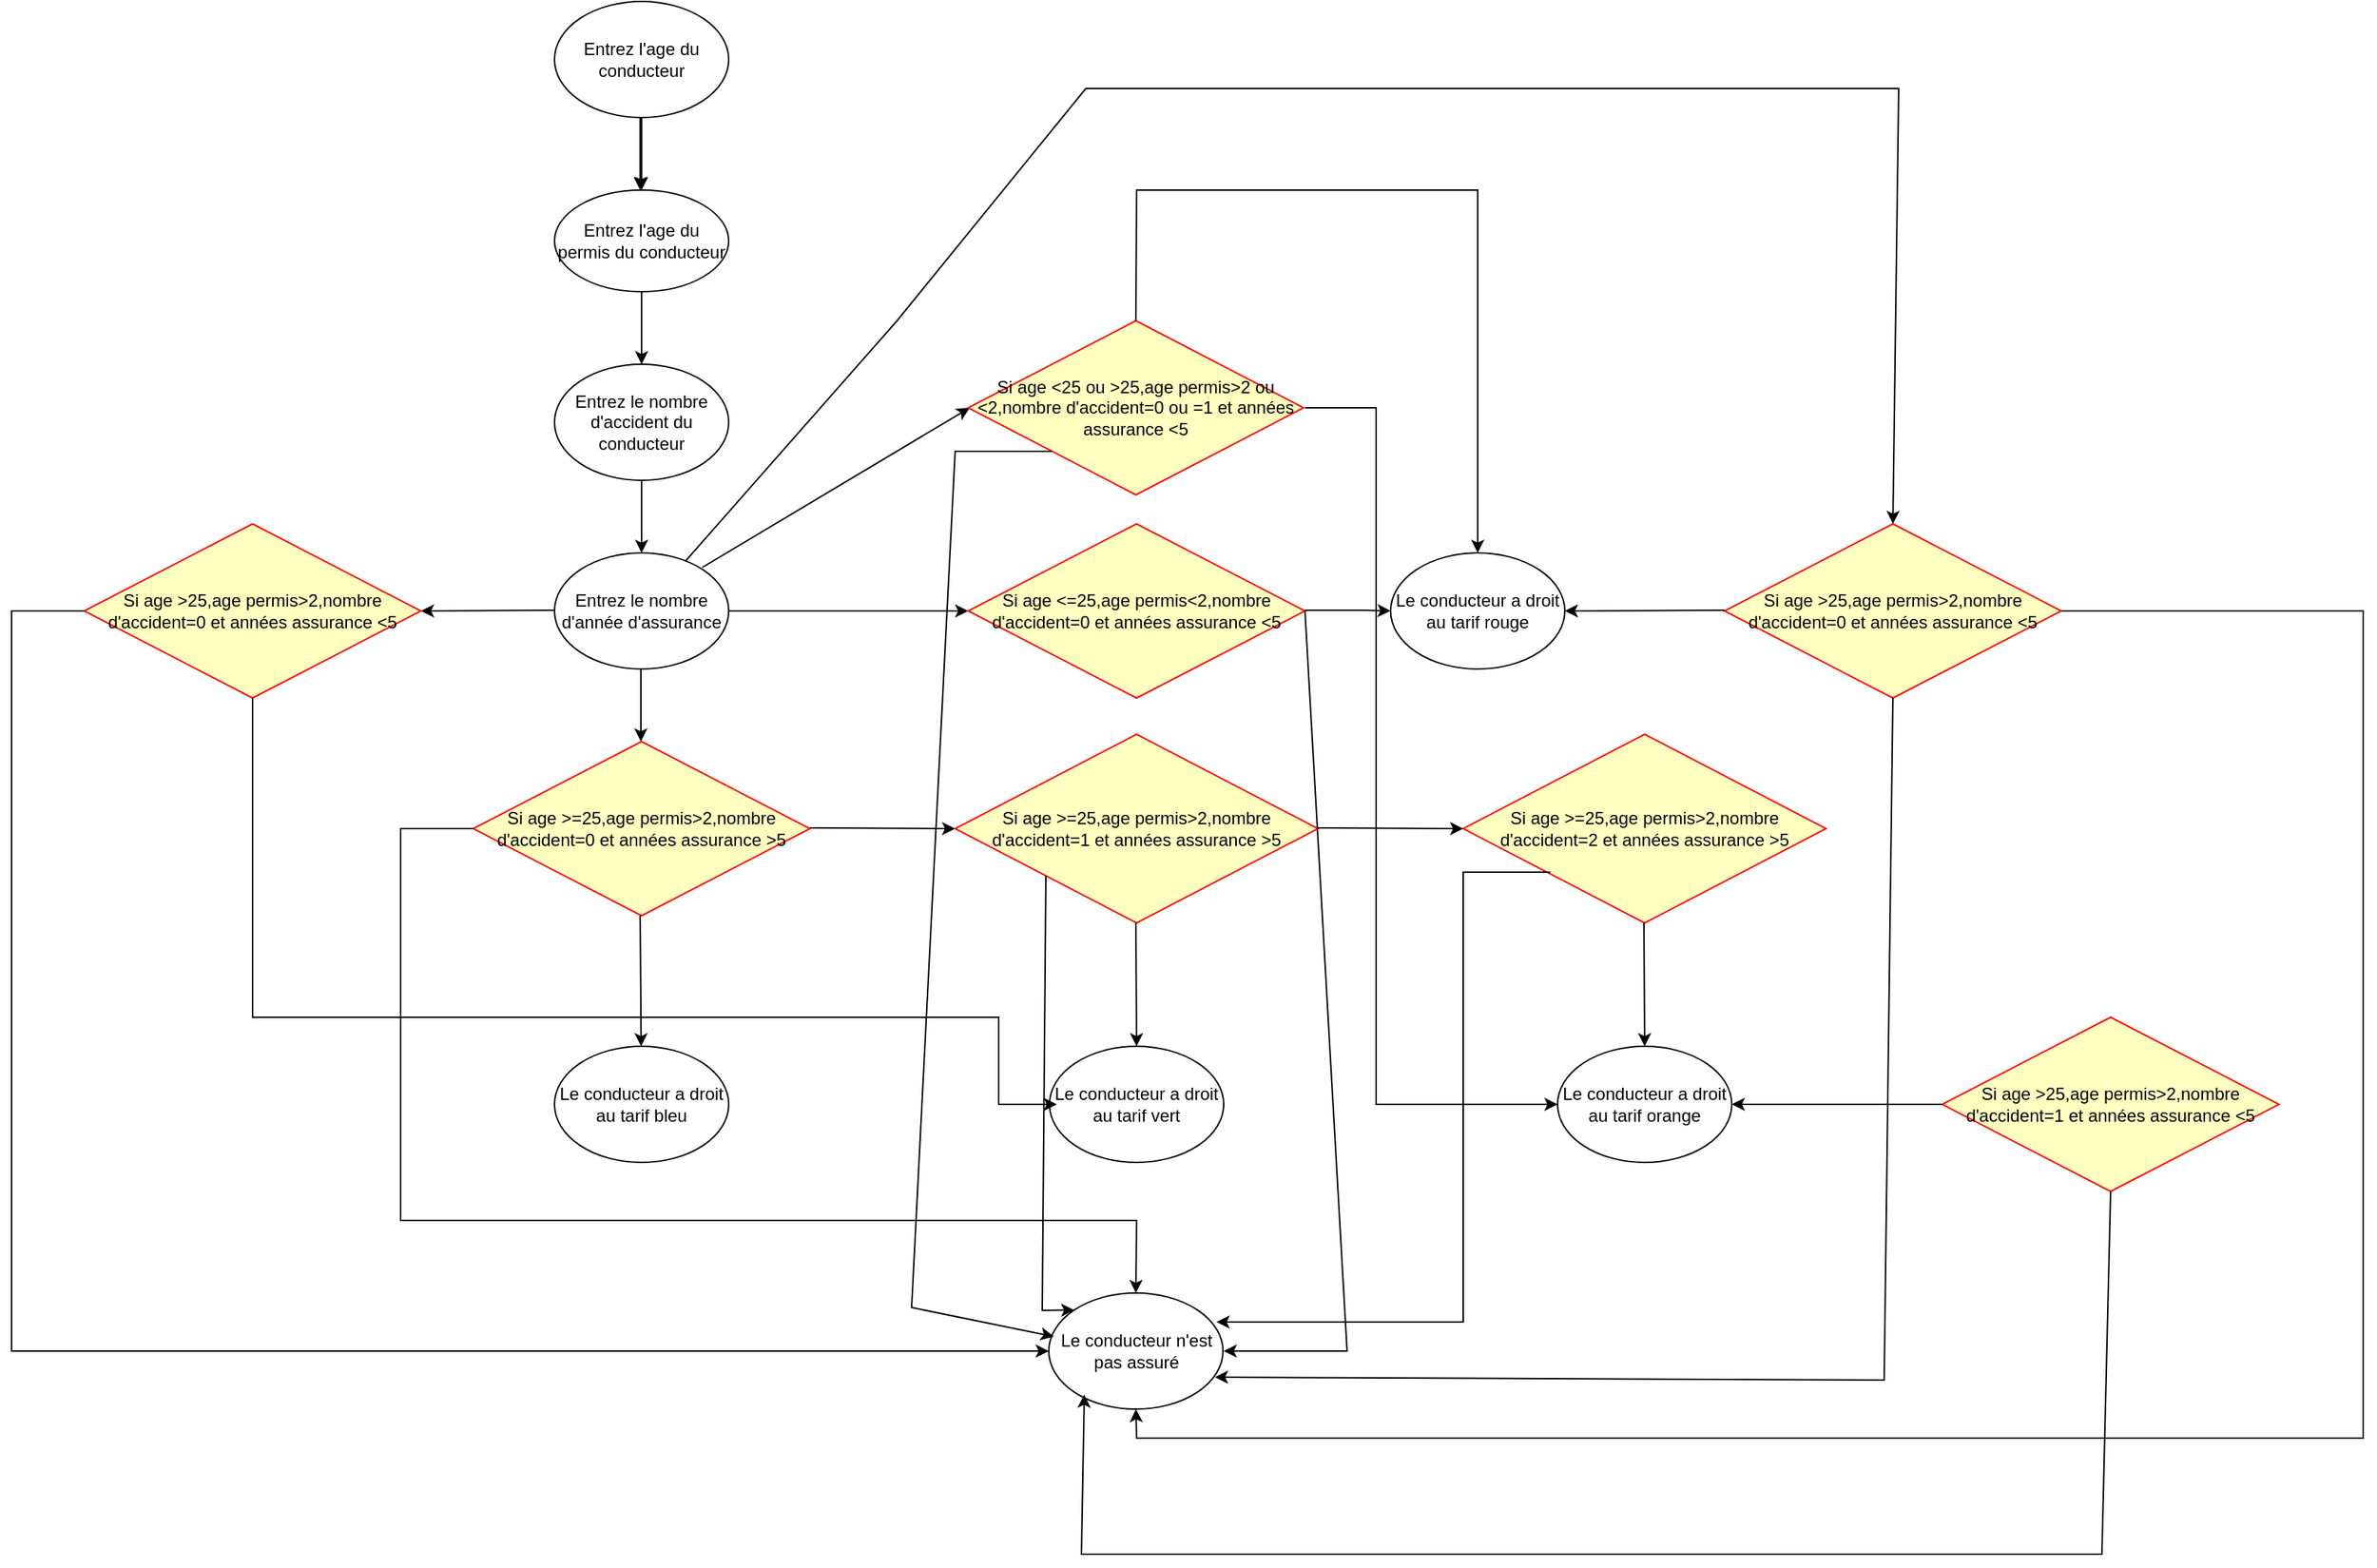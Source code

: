 <mxfile version="22.1.2" type="device">
  <diagram name="Page-1" id="6l38EQ1VsZh7mEGPNhvn">
    <mxGraphModel dx="2261" dy="844" grid="1" gridSize="10" guides="1" tooltips="1" connect="1" arrows="1" fold="1" page="1" pageScale="1" pageWidth="827" pageHeight="1169" math="0" shadow="0">
      <root>
        <mxCell id="0" />
        <mxCell id="1" parent="0" />
        <mxCell id="AsieEkdOvfvtQGgoSZl1-1" value="Entrez le nombre d&#39;année d&#39;assurance" style="ellipse;whiteSpace=wrap;html=1;" parent="1" vertex="1">
          <mxGeometry x="354" y="440" width="120" height="80" as="geometry" />
        </mxCell>
        <mxCell id="AsieEkdOvfvtQGgoSZl1-8" value="" style="edgeStyle=orthogonalEdgeStyle;rounded=0;orthogonalLoop=1;jettySize=auto;html=1;" parent="1" source="AsieEkdOvfvtQGgoSZl1-2" target="AsieEkdOvfvtQGgoSZl1-3" edge="1">
          <mxGeometry relative="1" as="geometry" />
        </mxCell>
        <mxCell id="AsieEkdOvfvtQGgoSZl1-2" value="Entrez l&#39;age du conducteur" style="ellipse;whiteSpace=wrap;html=1;" parent="1" vertex="1">
          <mxGeometry x="354" y="60" width="120" height="80" as="geometry" />
        </mxCell>
        <mxCell id="AsieEkdOvfvtQGgoSZl1-3" value="Entrez l&#39;age du permis du conducteur" style="ellipse;whiteSpace=wrap;html=1;" parent="1" vertex="1">
          <mxGeometry x="354" y="190" width="120" height="70" as="geometry" />
        </mxCell>
        <mxCell id="AsieEkdOvfvtQGgoSZl1-4" value="Entrez le nombre d&#39;accident du conducteur" style="ellipse;whiteSpace=wrap;html=1;" parent="1" vertex="1">
          <mxGeometry x="354" y="310" width="120" height="80" as="geometry" />
        </mxCell>
        <mxCell id="AsieEkdOvfvtQGgoSZl1-5" value="" style="endArrow=classic;html=1;rounded=0;" parent="1" edge="1">
          <mxGeometry width="50" height="50" relative="1" as="geometry">
            <mxPoint x="413" y="140" as="sourcePoint" />
            <mxPoint x="413" y="190" as="targetPoint" />
          </mxGeometry>
        </mxCell>
        <mxCell id="AsieEkdOvfvtQGgoSZl1-6" value="" style="endArrow=classic;html=1;rounded=0;" parent="1" edge="1">
          <mxGeometry width="50" height="50" relative="1" as="geometry">
            <mxPoint x="414" y="260" as="sourcePoint" />
            <mxPoint x="414" y="310" as="targetPoint" />
          </mxGeometry>
        </mxCell>
        <mxCell id="AsieEkdOvfvtQGgoSZl1-7" value="" style="endArrow=classic;html=1;rounded=0;" parent="1" edge="1">
          <mxGeometry width="50" height="50" relative="1" as="geometry">
            <mxPoint x="414" y="390" as="sourcePoint" />
            <mxPoint x="414" y="440" as="targetPoint" />
          </mxGeometry>
        </mxCell>
        <mxCell id="AsieEkdOvfvtQGgoSZl1-9" value="Si age &amp;gt;=25,age permis&amp;gt;2,nombre d&#39;accident=0 et années assurance &amp;gt;5" style="rhombus;whiteSpace=wrap;html=1;fontColor=#000000;fillColor=#ffffc0;strokeColor=#ff0000;" parent="1" vertex="1">
          <mxGeometry x="298" y="570" width="232" height="120" as="geometry" />
        </mxCell>
        <mxCell id="AsieEkdOvfvtQGgoSZl1-12" value="" style="endArrow=classic;html=1;rounded=0;" parent="1" edge="1">
          <mxGeometry width="50" height="50" relative="1" as="geometry">
            <mxPoint x="413.5" y="520" as="sourcePoint" />
            <mxPoint x="413.5" y="570" as="targetPoint" />
          </mxGeometry>
        </mxCell>
        <mxCell id="AsieEkdOvfvtQGgoSZl1-14" value="" style="endArrow=classic;html=1;rounded=0;" parent="1" target="AsieEkdOvfvtQGgoSZl1-15" edge="1">
          <mxGeometry width="50" height="50" relative="1" as="geometry">
            <mxPoint x="413" y="690" as="sourcePoint" />
            <mxPoint x="413" y="750" as="targetPoint" />
          </mxGeometry>
        </mxCell>
        <mxCell id="AsieEkdOvfvtQGgoSZl1-15" value="Le conducteur a droit au tarif bleu" style="ellipse;whiteSpace=wrap;html=1;" parent="1" vertex="1">
          <mxGeometry x="354" y="780" width="120" height="80" as="geometry" />
        </mxCell>
        <mxCell id="hotO7utxvEW5eODrOK_z-1" value="Si age &amp;gt;=25,age permis&amp;gt;2,nombre d&#39;accident=1 et années assurance &amp;gt;5" style="rhombus;whiteSpace=wrap;html=1;fontColor=#000000;fillColor=#ffffc0;strokeColor=#ff0000;" parent="1" vertex="1">
          <mxGeometry x="630" y="565" width="250" height="130" as="geometry" />
        </mxCell>
        <mxCell id="hotO7utxvEW5eODrOK_z-4" value="" style="endArrow=classic;html=1;rounded=0;entryX=0;entryY=0.5;entryDx=0;entryDy=0;" parent="1" target="hotO7utxvEW5eODrOK_z-1" edge="1">
          <mxGeometry width="50" height="50" relative="1" as="geometry">
            <mxPoint x="530" y="629.5" as="sourcePoint" />
            <mxPoint x="610" y="629.5" as="targetPoint" />
          </mxGeometry>
        </mxCell>
        <mxCell id="hotO7utxvEW5eODrOK_z-6" value="Le conducteur a droit au tarif vert&lt;br&gt;" style="ellipse;whiteSpace=wrap;html=1;" parent="1" vertex="1">
          <mxGeometry x="695" y="780" width="120" height="80" as="geometry" />
        </mxCell>
        <mxCell id="hotO7utxvEW5eODrOK_z-7" value="" style="endArrow=classic;html=1;rounded=0;entryX=0.5;entryY=0;entryDx=0;entryDy=0;entryPerimeter=0;" parent="1" target="hotO7utxvEW5eODrOK_z-6" edge="1">
          <mxGeometry width="50" height="50" relative="1" as="geometry">
            <mxPoint x="754.5" y="695" as="sourcePoint" />
            <mxPoint x="755" y="770" as="targetPoint" />
          </mxGeometry>
        </mxCell>
        <mxCell id="hotO7utxvEW5eODrOK_z-10" value="Si age &amp;gt;=25,age permis&amp;gt;2,nombre d&#39;accident=2 et années assurance &amp;gt;5" style="rhombus;whiteSpace=wrap;html=1;fontColor=#000000;fillColor=#ffffc0;strokeColor=#ff0000;" parent="1" vertex="1">
          <mxGeometry x="980" y="565" width="250" height="130" as="geometry" />
        </mxCell>
        <mxCell id="hotO7utxvEW5eODrOK_z-11" value="" style="endArrow=classic;html=1;rounded=0;entryX=0;entryY=0.5;entryDx=0;entryDy=0;" parent="1" target="hotO7utxvEW5eODrOK_z-10" edge="1">
          <mxGeometry width="50" height="50" relative="1" as="geometry">
            <mxPoint x="880" y="629.5" as="sourcePoint" />
            <mxPoint x="960" y="629.5" as="targetPoint" />
          </mxGeometry>
        </mxCell>
        <mxCell id="hotO7utxvEW5eODrOK_z-12" value="Le conducteur a droit au tarif orange" style="ellipse;whiteSpace=wrap;html=1;" parent="1" vertex="1">
          <mxGeometry x="1045" y="780" width="120" height="80" as="geometry" />
        </mxCell>
        <mxCell id="hotO7utxvEW5eODrOK_z-13" value="" style="endArrow=classic;html=1;rounded=0;entryX=0.5;entryY=0;entryDx=0;entryDy=0;entryPerimeter=0;" parent="1" target="hotO7utxvEW5eODrOK_z-12" edge="1">
          <mxGeometry width="50" height="50" relative="1" as="geometry">
            <mxPoint x="1104.5" y="695" as="sourcePoint" />
            <mxPoint x="1105" y="770" as="targetPoint" />
          </mxGeometry>
        </mxCell>
        <mxCell id="hotO7utxvEW5eODrOK_z-14" value="" style="endArrow=classic;html=1;rounded=0;entryX=0;entryY=0.5;entryDx=0;entryDy=0;" parent="1" target="hotO7utxvEW5eODrOK_z-19" edge="1">
          <mxGeometry width="50" height="50" relative="1" as="geometry">
            <mxPoint x="474" y="480" as="sourcePoint" />
            <mxPoint x="558" y="479.5" as="targetPoint" />
          </mxGeometry>
        </mxCell>
        <mxCell id="hotO7utxvEW5eODrOK_z-19" value="Si age &amp;lt;=25,age permis&amp;lt;2,nombre d&#39;accident=0 et années assurance &amp;lt;5" style="rhombus;whiteSpace=wrap;html=1;fontColor=#000000;fillColor=#ffffc0;strokeColor=#ff0000;" parent="1" vertex="1">
          <mxGeometry x="639" y="420" width="232" height="120" as="geometry" />
        </mxCell>
        <mxCell id="hotO7utxvEW5eODrOK_z-20" value="Le conducteur a droit au tarif rouge" style="ellipse;whiteSpace=wrap;html=1;" parent="1" vertex="1">
          <mxGeometry x="930" y="440" width="120" height="80" as="geometry" />
        </mxCell>
        <mxCell id="hotO7utxvEW5eODrOK_z-21" value="" style="endArrow=classic;html=1;rounded=0;" parent="1" edge="1">
          <mxGeometry width="50" height="50" relative="1" as="geometry">
            <mxPoint x="871" y="479.5" as="sourcePoint" />
            <mxPoint x="930" y="480" as="targetPoint" />
            <Array as="points">
              <mxPoint x="911" y="479.5" />
            </Array>
          </mxGeometry>
        </mxCell>
        <mxCell id="AlOQU3xbpBUKA7uWgHgc-1" value="" style="endArrow=classic;html=1;rounded=0;entryX=0;entryY=0.5;entryDx=0;entryDy=0;" edge="1" parent="1">
          <mxGeometry width="50" height="50" relative="1" as="geometry">
            <mxPoint x="455.81" y="450" as="sourcePoint" />
            <mxPoint x="640" y="340" as="targetPoint" />
          </mxGeometry>
        </mxCell>
        <mxCell id="AlOQU3xbpBUKA7uWgHgc-5" value="Si age &amp;lt;25 ou &amp;gt;25,age permis&amp;gt;2 ou &amp;lt;2,nombre d&#39;accident=0 ou =1 et années assurance &amp;lt;5" style="rhombus;whiteSpace=wrap;html=1;fontColor=#000000;fillColor=#ffffc0;strokeColor=#ff0000;" vertex="1" parent="1">
          <mxGeometry x="639" y="280" width="231" height="120" as="geometry" />
        </mxCell>
        <mxCell id="AlOQU3xbpBUKA7uWgHgc-6" value="" style="endArrow=classic;html=1;rounded=0;entryX=0;entryY=0.5;entryDx=0;entryDy=0;" edge="1" parent="1" target="hotO7utxvEW5eODrOK_z-12">
          <mxGeometry width="50" height="50" relative="1" as="geometry">
            <mxPoint x="871" y="340" as="sourcePoint" />
            <mxPoint x="920" y="820" as="targetPoint" />
            <Array as="points">
              <mxPoint x="920" y="340" />
              <mxPoint x="920" y="820" />
            </Array>
          </mxGeometry>
        </mxCell>
        <mxCell id="AlOQU3xbpBUKA7uWgHgc-7" value="" style="endArrow=classic;html=1;rounded=0;exitX=0.5;exitY=0;exitDx=0;exitDy=0;entryX=0.5;entryY=0;entryDx=0;entryDy=0;" edge="1" parent="1" source="AlOQU3xbpBUKA7uWgHgc-5" target="hotO7utxvEW5eODrOK_z-20">
          <mxGeometry width="50" height="50" relative="1" as="geometry">
            <mxPoint x="760" y="240" as="sourcePoint" />
            <mxPoint x="1000" y="190" as="targetPoint" />
            <Array as="points">
              <mxPoint x="755" y="190" />
              <mxPoint x="870" y="190" />
              <mxPoint x="960" y="190" />
              <mxPoint x="990" y="190" />
              <mxPoint x="990" y="240" />
              <mxPoint x="990" y="280" />
            </Array>
          </mxGeometry>
        </mxCell>
        <mxCell id="AlOQU3xbpBUKA7uWgHgc-11" value="" style="endArrow=classic;html=1;rounded=0;entryX=1;entryY=0.5;entryDx=0;entryDy=0;" edge="1" parent="1" target="AlOQU3xbpBUKA7uWgHgc-12">
          <mxGeometry width="50" height="50" relative="1" as="geometry">
            <mxPoint x="354" y="479.5" as="sourcePoint" />
            <mxPoint x="270" y="480" as="targetPoint" />
          </mxGeometry>
        </mxCell>
        <mxCell id="AlOQU3xbpBUKA7uWgHgc-12" value="Si age &amp;gt;25,age permis&amp;gt;2,nombre d&#39;accident=0 et années assurance &amp;lt;5" style="rhombus;whiteSpace=wrap;html=1;fontColor=#000000;fillColor=#ffffc0;strokeColor=#ff0000;" vertex="1" parent="1">
          <mxGeometry x="30" y="420" width="232" height="120" as="geometry" />
        </mxCell>
        <mxCell id="AlOQU3xbpBUKA7uWgHgc-15" value="" style="endArrow=classic;html=1;rounded=0;exitX=0.5;exitY=1;exitDx=0;exitDy=0;entryX=0.042;entryY=0.5;entryDx=0;entryDy=0;entryPerimeter=0;" edge="1" parent="1" source="AlOQU3xbpBUKA7uWgHgc-12" target="hotO7utxvEW5eODrOK_z-6">
          <mxGeometry width="50" height="50" relative="1" as="geometry">
            <mxPoint x="150" y="560" as="sourcePoint" />
            <mxPoint x="690" y="820" as="targetPoint" />
            <Array as="points">
              <mxPoint x="146" y="760" />
              <mxPoint x="170" y="760" />
              <mxPoint x="420" y="760" />
              <mxPoint x="660" y="760" />
              <mxPoint x="660" y="820" />
            </Array>
          </mxGeometry>
        </mxCell>
        <mxCell id="AlOQU3xbpBUKA7uWgHgc-16" value="Si age &amp;gt;25,age permis&amp;gt;2,nombre d&#39;accident=0 et années assurance &amp;lt;5" style="rhombus;whiteSpace=wrap;html=1;fontColor=#000000;fillColor=#ffffc0;strokeColor=#ff0000;" vertex="1" parent="1">
          <mxGeometry x="1160" y="420" width="232" height="120" as="geometry" />
        </mxCell>
        <mxCell id="AlOQU3xbpBUKA7uWgHgc-17" value="Si age &amp;gt;25,age permis&amp;gt;2,nombre d&#39;accident=1 et années assurance &amp;lt;5" style="rhombus;whiteSpace=wrap;html=1;fontColor=#000000;fillColor=#ffffc0;strokeColor=#ff0000;" vertex="1" parent="1">
          <mxGeometry x="1310" y="760" width="232" height="120" as="geometry" />
        </mxCell>
        <mxCell id="AlOQU3xbpBUKA7uWgHgc-18" value="" style="endArrow=classic;html=1;rounded=0;entryX=1;entryY=0.5;entryDx=0;entryDy=0;exitX=0;exitY=0.5;exitDx=0;exitDy=0;" edge="1" parent="1" source="AlOQU3xbpBUKA7uWgHgc-17" target="hotO7utxvEW5eODrOK_z-12">
          <mxGeometry width="50" height="50" relative="1" as="geometry">
            <mxPoint x="1271" y="819.5" as="sourcePoint" />
            <mxPoint x="1211" y="819.5" as="targetPoint" />
          </mxGeometry>
        </mxCell>
        <mxCell id="AlOQU3xbpBUKA7uWgHgc-19" value="" style="endArrow=classic;html=1;rounded=0;entryX=1;entryY=0.5;entryDx=0;entryDy=0;" edge="1" parent="1" target="hotO7utxvEW5eODrOK_z-20">
          <mxGeometry width="50" height="50" relative="1" as="geometry">
            <mxPoint x="1160" y="479.5" as="sourcePoint" />
            <mxPoint x="1090" y="479.5" as="targetPoint" />
          </mxGeometry>
        </mxCell>
        <mxCell id="AlOQU3xbpBUKA7uWgHgc-20" value="" style="endArrow=classic;html=1;rounded=0;entryX=0.5;entryY=0;entryDx=0;entryDy=0;" edge="1" parent="1" source="AsieEkdOvfvtQGgoSZl1-1" target="AlOQU3xbpBUKA7uWgHgc-16">
          <mxGeometry width="50" height="50" relative="1" as="geometry">
            <mxPoint x="440" y="430" as="sourcePoint" />
            <mxPoint x="1280" y="120" as="targetPoint" />
            <Array as="points">
              <mxPoint x="590" y="280" />
              <mxPoint x="720" y="120" />
              <mxPoint x="1280" y="120" />
            </Array>
          </mxGeometry>
        </mxCell>
        <mxCell id="AlOQU3xbpBUKA7uWgHgc-21" value="Le conducteur n&#39;est pas assuré" style="ellipse;whiteSpace=wrap;html=1;" vertex="1" parent="1">
          <mxGeometry x="694.5" y="950" width="120" height="80" as="geometry" />
        </mxCell>
        <mxCell id="AlOQU3xbpBUKA7uWgHgc-22" value="" style="endArrow=classic;html=1;rounded=0;entryX=0;entryY=0.5;entryDx=0;entryDy=0;" edge="1" parent="1" target="AlOQU3xbpBUKA7uWgHgc-21">
          <mxGeometry width="50" height="50" relative="1" as="geometry">
            <mxPoint x="30" y="480" as="sourcePoint" />
            <mxPoint x="-30" y="1000" as="targetPoint" />
            <Array as="points">
              <mxPoint x="-20" y="480" />
              <mxPoint x="-20" y="990" />
            </Array>
          </mxGeometry>
        </mxCell>
        <mxCell id="AlOQU3xbpBUKA7uWgHgc-23" value="" style="endArrow=classic;html=1;rounded=0;entryX=0.5;entryY=0;entryDx=0;entryDy=0;" edge="1" parent="1" target="AlOQU3xbpBUKA7uWgHgc-21">
          <mxGeometry width="50" height="50" relative="1" as="geometry">
            <mxPoint x="298" y="630" as="sourcePoint" />
            <mxPoint x="760" y="920" as="targetPoint" />
            <Array as="points">
              <mxPoint x="248" y="630" />
              <mxPoint x="248" y="900" />
              <mxPoint x="380" y="900" />
              <mxPoint x="510" y="900" />
              <mxPoint x="755" y="900" />
            </Array>
          </mxGeometry>
        </mxCell>
        <mxCell id="AlOQU3xbpBUKA7uWgHgc-24" value="" style="endArrow=classic;html=1;rounded=0;entryX=0;entryY=0;entryDx=0;entryDy=0;exitX=0;exitY=1;exitDx=0;exitDy=0;" edge="1" parent="1" source="hotO7utxvEW5eODrOK_z-1" target="AlOQU3xbpBUKA7uWgHgc-21">
          <mxGeometry width="50" height="50" relative="1" as="geometry">
            <mxPoint x="682.5" y="660" as="sourcePoint" />
            <mxPoint x="680" y="960" as="targetPoint" />
            <Array as="points">
              <mxPoint x="690" y="962" />
            </Array>
          </mxGeometry>
        </mxCell>
        <mxCell id="AlOQU3xbpBUKA7uWgHgc-25" value="" style="endArrow=classic;html=1;rounded=0;exitX=1;exitY=0.5;exitDx=0;exitDy=0;" edge="1" parent="1" source="hotO7utxvEW5eODrOK_z-19">
          <mxGeometry width="50" height="50" relative="1" as="geometry">
            <mxPoint x="900" y="510" as="sourcePoint" />
            <mxPoint x="815" y="990" as="targetPoint" />
            <Array as="points">
              <mxPoint x="900" y="990" />
            </Array>
          </mxGeometry>
        </mxCell>
        <mxCell id="AlOQU3xbpBUKA7uWgHgc-26" value="" style="endArrow=classic;html=1;rounded=0;entryX=0.029;entryY=0.375;entryDx=0;entryDy=0;entryPerimeter=0;exitX=0;exitY=1;exitDx=0;exitDy=0;" edge="1" parent="1" source="AlOQU3xbpBUKA7uWgHgc-5" target="AlOQU3xbpBUKA7uWgHgc-21">
          <mxGeometry width="50" height="50" relative="1" as="geometry">
            <mxPoint x="680" y="360" as="sourcePoint" />
            <mxPoint x="620" y="980" as="targetPoint" />
            <Array as="points">
              <mxPoint x="660" y="370" />
              <mxPoint x="630" y="370" />
              <mxPoint x="600" y="960" />
            </Array>
          </mxGeometry>
        </mxCell>
        <mxCell id="AlOQU3xbpBUKA7uWgHgc-27" value="" style="endArrow=classic;html=1;rounded=0;entryX=0.963;entryY=0.25;entryDx=0;entryDy=0;entryPerimeter=0;" edge="1" parent="1" target="AlOQU3xbpBUKA7uWgHgc-21">
          <mxGeometry width="50" height="50" relative="1" as="geometry">
            <mxPoint x="1040" y="660" as="sourcePoint" />
            <mxPoint x="980" y="970" as="targetPoint" />
            <Array as="points">
              <mxPoint x="1030" y="660" />
              <mxPoint x="1010" y="660" />
              <mxPoint x="980" y="660" />
              <mxPoint x="980" y="970" />
            </Array>
          </mxGeometry>
        </mxCell>
        <mxCell id="AlOQU3xbpBUKA7uWgHgc-28" value="" style="endArrow=classic;html=1;rounded=0;exitX=0.5;exitY=1;exitDx=0;exitDy=0;entryX=0.954;entryY=0.725;entryDx=0;entryDy=0;entryPerimeter=0;" edge="1" parent="1" source="AlOQU3xbpBUKA7uWgHgc-16" target="AlOQU3xbpBUKA7uWgHgc-21">
          <mxGeometry width="50" height="50" relative="1" as="geometry">
            <mxPoint x="1310" y="630" as="sourcePoint" />
            <mxPoint x="1270" y="1020" as="targetPoint" />
            <Array as="points">
              <mxPoint x="1270" y="1010" />
            </Array>
          </mxGeometry>
        </mxCell>
        <mxCell id="AlOQU3xbpBUKA7uWgHgc-31" value="" style="endArrow=classic;html=1;rounded=0;exitX=1;exitY=0.5;exitDx=0;exitDy=0;entryX=0.5;entryY=1;entryDx=0;entryDy=0;" edge="1" parent="1" source="AlOQU3xbpBUKA7uWgHgc-16" target="AlOQU3xbpBUKA7uWgHgc-21">
          <mxGeometry width="50" height="50" relative="1" as="geometry">
            <mxPoint x="1440" y="480" as="sourcePoint" />
            <mxPoint x="760" y="1060" as="targetPoint" />
            <Array as="points">
              <mxPoint x="1600" y="480" />
              <mxPoint x="1600" y="1050" />
              <mxPoint x="755" y="1050" />
            </Array>
          </mxGeometry>
        </mxCell>
        <mxCell id="AlOQU3xbpBUKA7uWgHgc-32" value="" style="endArrow=classic;html=1;rounded=0;exitX=0.5;exitY=1;exitDx=0;exitDy=0;entryX=0.204;entryY=0.875;entryDx=0;entryDy=0;entryPerimeter=0;" edge="1" parent="1" source="AlOQU3xbpBUKA7uWgHgc-17" target="AlOQU3xbpBUKA7uWgHgc-21">
          <mxGeometry width="50" height="50" relative="1" as="geometry">
            <mxPoint x="1420" y="990" as="sourcePoint" />
            <mxPoint x="720" y="1120" as="targetPoint" />
            <Array as="points">
              <mxPoint x="1420" y="1130" />
              <mxPoint x="717" y="1130" />
            </Array>
          </mxGeometry>
        </mxCell>
      </root>
    </mxGraphModel>
  </diagram>
</mxfile>
